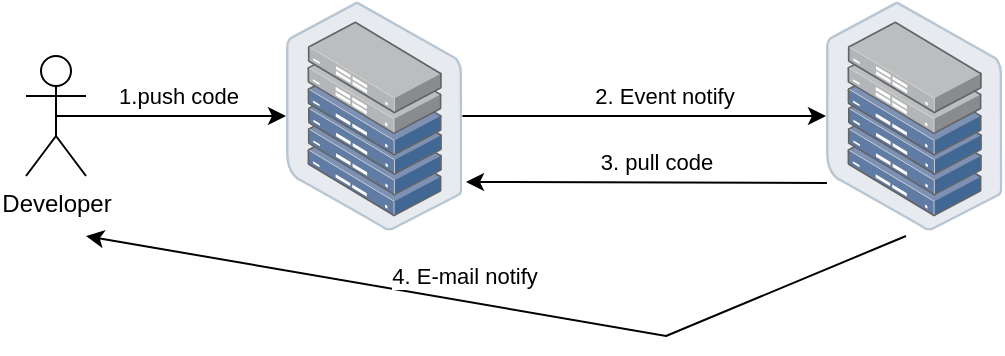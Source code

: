 <mxfile version="23.1.5" type="device">
  <diagram id="C5RBs43oDa-KdzZeNtuy" name="Page-1">
    <mxGraphModel dx="795" dy="509" grid="1" gridSize="10" guides="1" tooltips="1" connect="1" arrows="1" fold="1" page="1" pageScale="1" pageWidth="827" pageHeight="1169" math="0" shadow="0">
      <root>
        <mxCell id="WIyWlLk6GJQsqaUBKTNV-0" />
        <mxCell id="WIyWlLk6GJQsqaUBKTNV-1" parent="WIyWlLk6GJQsqaUBKTNV-0" />
        <mxCell id="eusu-MG7QW1QVJ18kZh1-6" style="edgeStyle=orthogonalEdgeStyle;rounded=0;orthogonalLoop=1;jettySize=auto;html=1;exitX=0.5;exitY=0.5;exitDx=0;exitDy=0;exitPerimeter=0;" edge="1" parent="WIyWlLk6GJQsqaUBKTNV-1" source="eusu-MG7QW1QVJ18kZh1-0" target="eusu-MG7QW1QVJ18kZh1-4">
          <mxGeometry relative="1" as="geometry" />
        </mxCell>
        <mxCell id="eusu-MG7QW1QVJ18kZh1-7" value="1.push code" style="edgeLabel;html=1;align=center;verticalAlign=middle;resizable=0;points=[];" vertex="1" connectable="0" parent="eusu-MG7QW1QVJ18kZh1-6">
          <mxGeometry x="0.051" y="1" relative="1" as="geometry">
            <mxPoint y="-9" as="offset" />
          </mxGeometry>
        </mxCell>
        <mxCell id="eusu-MG7QW1QVJ18kZh1-0" value="Developer" style="shape=umlActor;verticalLabelPosition=bottom;verticalAlign=top;html=1;outlineConnect=0;" vertex="1" parent="WIyWlLk6GJQsqaUBKTNV-1">
          <mxGeometry x="130" y="200" width="30" height="60" as="geometry" />
        </mxCell>
        <mxCell id="eusu-MG7QW1QVJ18kZh1-8" style="edgeStyle=orthogonalEdgeStyle;rounded=0;orthogonalLoop=1;jettySize=auto;html=1;" edge="1" parent="WIyWlLk6GJQsqaUBKTNV-1" source="eusu-MG7QW1QVJ18kZh1-4" target="eusu-MG7QW1QVJ18kZh1-5">
          <mxGeometry relative="1" as="geometry" />
        </mxCell>
        <mxCell id="eusu-MG7QW1QVJ18kZh1-9" value="2. Event notify" style="edgeLabel;html=1;align=center;verticalAlign=middle;resizable=0;points=[];" vertex="1" connectable="0" parent="eusu-MG7QW1QVJ18kZh1-8">
          <mxGeometry x="0.106" y="-3" relative="1" as="geometry">
            <mxPoint y="-13" as="offset" />
          </mxGeometry>
        </mxCell>
        <mxCell id="eusu-MG7QW1QVJ18kZh1-4" value="" style="image;points=[];aspect=fixed;html=1;align=center;shadow=0;dashed=0;image=img/lib/allied_telesis/storage/Datacenter_Server_Half_Rack_ToR.svg;" vertex="1" parent="WIyWlLk6GJQsqaUBKTNV-1">
          <mxGeometry x="260" y="172.7" width="88.2" height="114.6" as="geometry" />
        </mxCell>
        <mxCell id="eusu-MG7QW1QVJ18kZh1-5" value="" style="image;points=[];aspect=fixed;html=1;align=center;shadow=0;dashed=0;image=img/lib/allied_telesis/storage/Datacenter_Server_Half_Rack_ToR.svg;" vertex="1" parent="WIyWlLk6GJQsqaUBKTNV-1">
          <mxGeometry x="530" y="172.7" width="88.2" height="114.6" as="geometry" />
        </mxCell>
        <mxCell id="eusu-MG7QW1QVJ18kZh1-10" value="" style="endArrow=classic;html=1;rounded=0;exitX=0.005;exitY=0.792;exitDx=0;exitDy=0;exitPerimeter=0;" edge="1" parent="WIyWlLk6GJQsqaUBKTNV-1" source="eusu-MG7QW1QVJ18kZh1-5">
          <mxGeometry width="50" height="50" relative="1" as="geometry">
            <mxPoint x="490" y="270" as="sourcePoint" />
            <mxPoint x="350" y="263" as="targetPoint" />
          </mxGeometry>
        </mxCell>
        <mxCell id="eusu-MG7QW1QVJ18kZh1-11" value="3. pull code" style="edgeLabel;html=1;align=center;verticalAlign=middle;resizable=0;points=[];" vertex="1" connectable="0" parent="eusu-MG7QW1QVJ18kZh1-10">
          <mxGeometry x="0.038" y="-3" relative="1" as="geometry">
            <mxPoint x="8" y="-7" as="offset" />
          </mxGeometry>
        </mxCell>
        <mxCell id="eusu-MG7QW1QVJ18kZh1-34" value="" style="endArrow=classic;html=1;rounded=0;" edge="1" parent="WIyWlLk6GJQsqaUBKTNV-1">
          <mxGeometry width="50" height="50" relative="1" as="geometry">
            <mxPoint x="450" y="340" as="sourcePoint" />
            <mxPoint x="160" y="290" as="targetPoint" />
            <Array as="points">
              <mxPoint x="450" y="340" />
              <mxPoint x="570" y="290" />
              <mxPoint x="450" y="340" />
            </Array>
          </mxGeometry>
        </mxCell>
        <mxCell id="eusu-MG7QW1QVJ18kZh1-35" value="4. E-mail notify" style="edgeLabel;html=1;align=center;verticalAlign=middle;resizable=0;points=[];" vertex="1" connectable="0" parent="eusu-MG7QW1QVJ18kZh1-34">
          <mxGeometry x="0.319" y="3" relative="1" as="geometry">
            <mxPoint x="3" y="-15" as="offset" />
          </mxGeometry>
        </mxCell>
      </root>
    </mxGraphModel>
  </diagram>
</mxfile>
